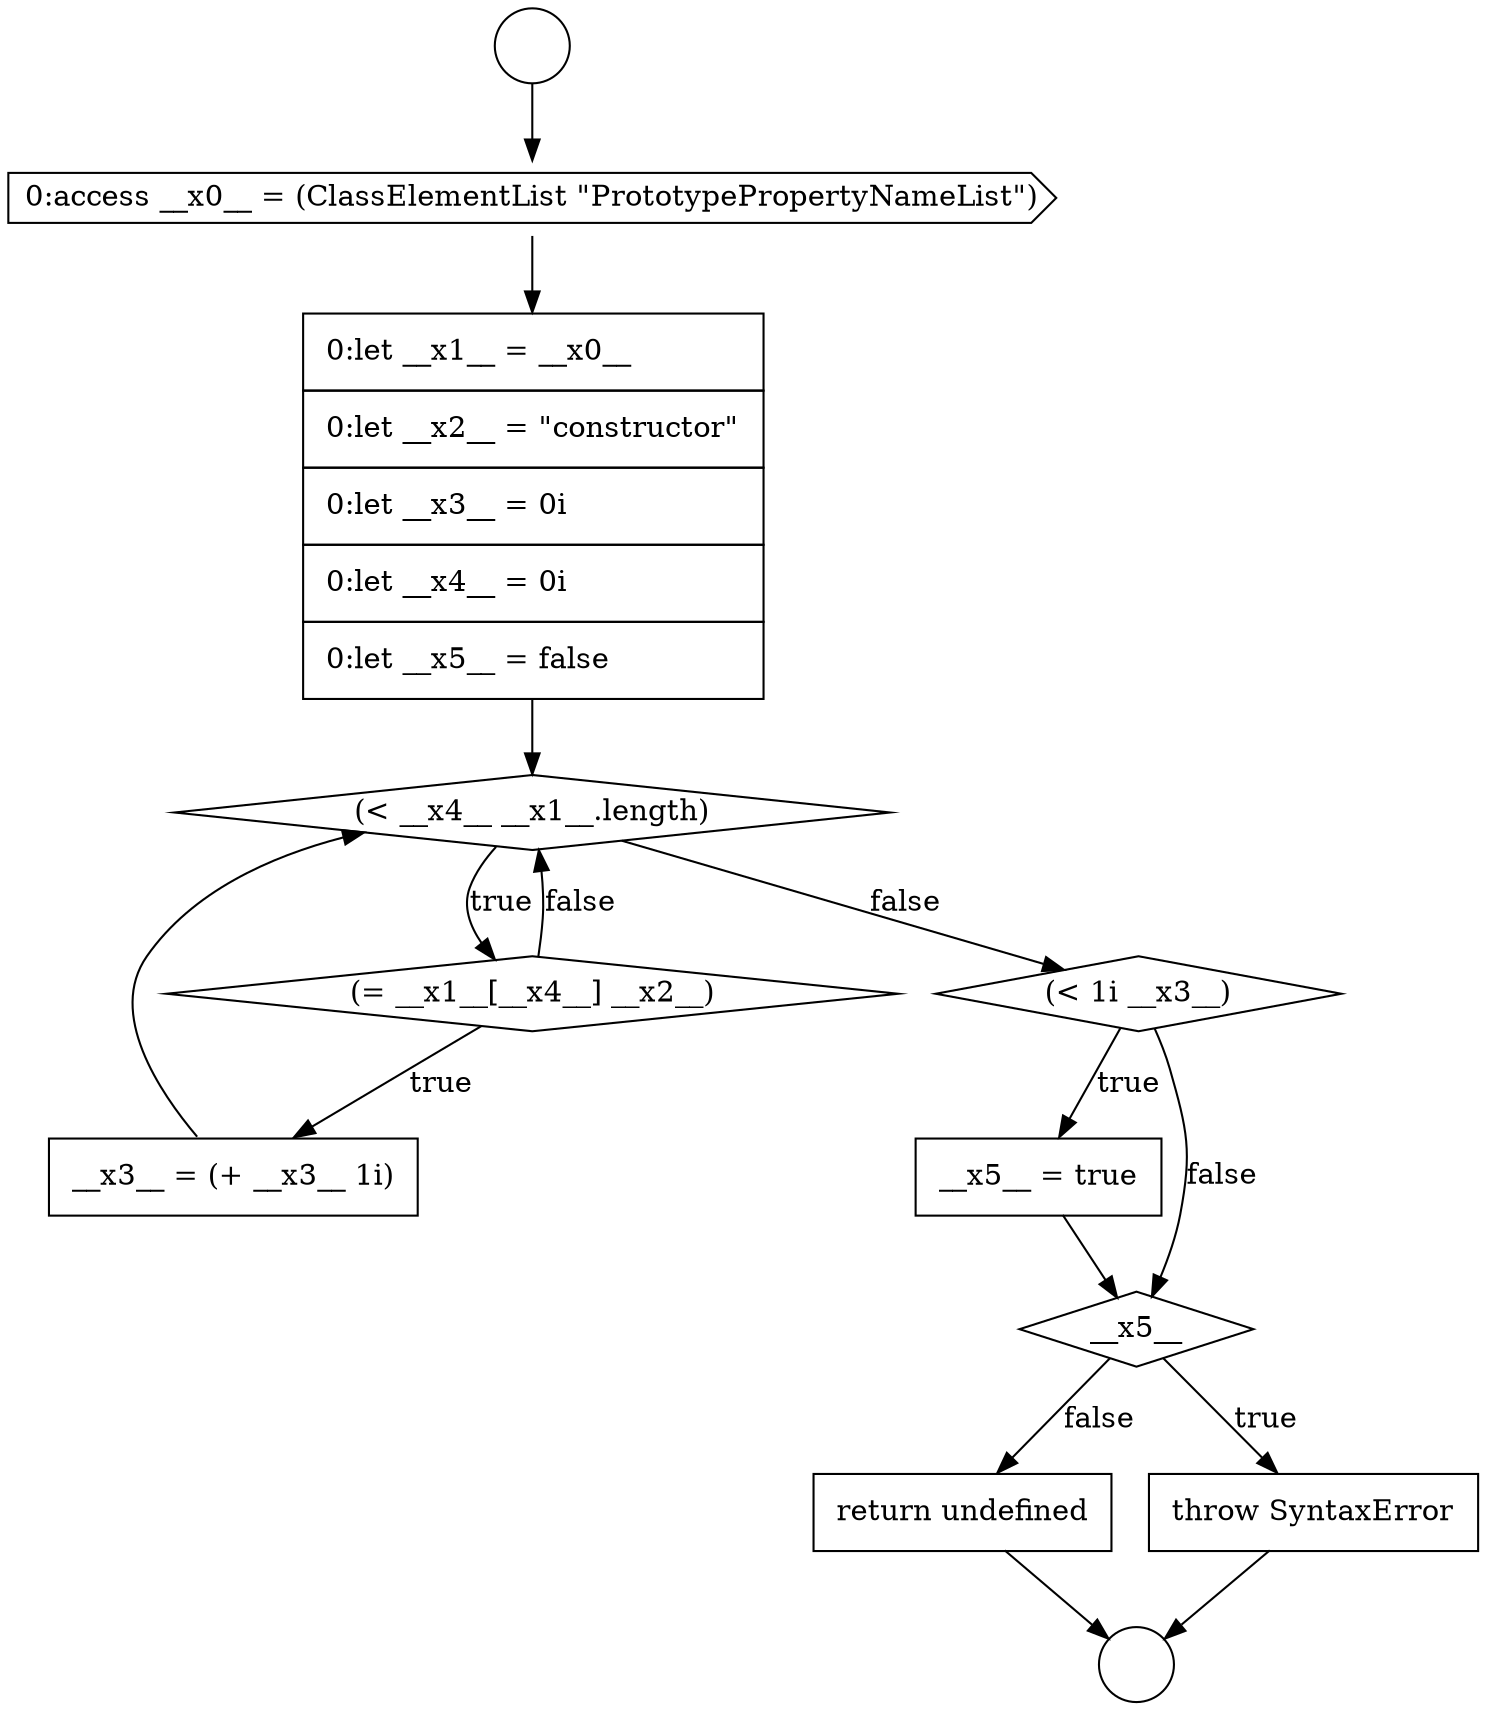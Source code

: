 digraph {
  node18972 [shape=none, margin=0, label=<<font color="black">
    <table border="0" cellborder="1" cellspacing="0" cellpadding="10">
      <tr><td align="left">0:let __x1__ = __x0__</td></tr>
      <tr><td align="left">0:let __x2__ = &quot;constructor&quot;</td></tr>
      <tr><td align="left">0:let __x3__ = 0i</td></tr>
      <tr><td align="left">0:let __x4__ = 0i</td></tr>
      <tr><td align="left">0:let __x5__ = false</td></tr>
    </table>
  </font>> color="black" fillcolor="white" style=filled]
  node18971 [shape=cds, label=<<font color="black">0:access __x0__ = (ClassElementList &quot;PrototypePropertyNameList&quot;)</font>> color="black" fillcolor="white" style=filled]
  node18978 [shape=diamond, label=<<font color="black">__x5__</font>> color="black" fillcolor="white" style=filled]
  node18975 [shape=none, margin=0, label=<<font color="black">
    <table border="0" cellborder="1" cellspacing="0" cellpadding="10">
      <tr><td align="left">__x3__ = (+ __x3__ 1i)</td></tr>
    </table>
  </font>> color="black" fillcolor="white" style=filled]
  node18970 [shape=circle label=" " color="black" fillcolor="white" style=filled]
  node18969 [shape=circle label=" " color="black" fillcolor="white" style=filled]
  node18980 [shape=none, margin=0, label=<<font color="black">
    <table border="0" cellborder="1" cellspacing="0" cellpadding="10">
      <tr><td align="left">return undefined</td></tr>
    </table>
  </font>> color="black" fillcolor="white" style=filled]
  node18973 [shape=diamond, label=<<font color="black">(&lt; __x4__ __x1__.length)</font>> color="black" fillcolor="white" style=filled]
  node18977 [shape=none, margin=0, label=<<font color="black">
    <table border="0" cellborder="1" cellspacing="0" cellpadding="10">
      <tr><td align="left">__x5__ = true</td></tr>
    </table>
  </font>> color="black" fillcolor="white" style=filled]
  node18976 [shape=diamond, label=<<font color="black">(&lt; 1i __x3__)</font>> color="black" fillcolor="white" style=filled]
  node18979 [shape=none, margin=0, label=<<font color="black">
    <table border="0" cellborder="1" cellspacing="0" cellpadding="10">
      <tr><td align="left">throw SyntaxError</td></tr>
    </table>
  </font>> color="black" fillcolor="white" style=filled]
  node18974 [shape=diamond, label=<<font color="black">(= __x1__[__x4__] __x2__)</font>> color="black" fillcolor="white" style=filled]
  node18978 -> node18979 [label=<<font color="black">true</font>> color="black"]
  node18978 -> node18980 [label=<<font color="black">false</font>> color="black"]
  node18972 -> node18973 [ color="black"]
  node18971 -> node18972 [ color="black"]
  node18975 -> node18973 [ color="black"]
  node18980 -> node18970 [ color="black"]
  node18977 -> node18978 [ color="black"]
  node18976 -> node18977 [label=<<font color="black">true</font>> color="black"]
  node18976 -> node18978 [label=<<font color="black">false</font>> color="black"]
  node18979 -> node18970 [ color="black"]
  node18974 -> node18975 [label=<<font color="black">true</font>> color="black"]
  node18974 -> node18973 [label=<<font color="black">false</font>> color="black"]
  node18969 -> node18971 [ color="black"]
  node18973 -> node18974 [label=<<font color="black">true</font>> color="black"]
  node18973 -> node18976 [label=<<font color="black">false</font>> color="black"]
}
